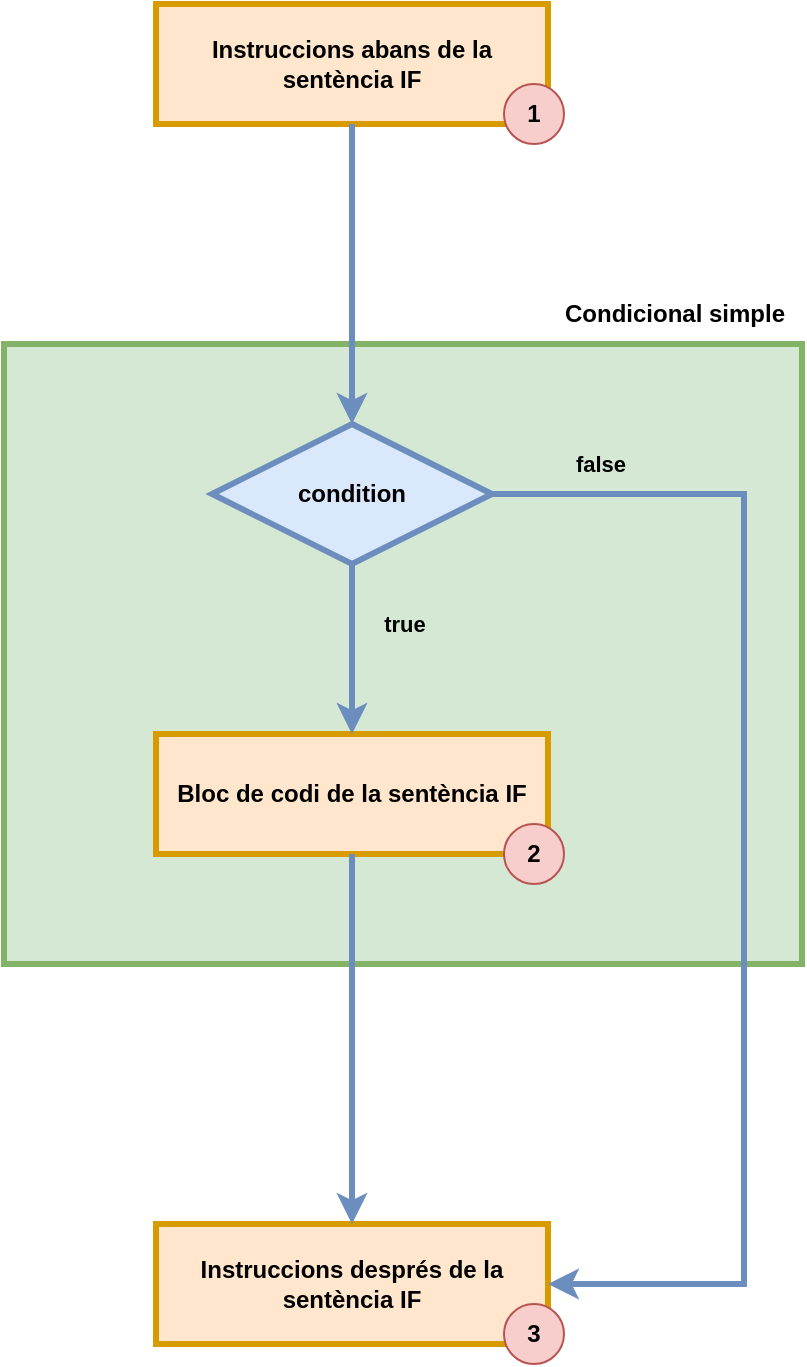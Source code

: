 <mxfile version="24.7.16">
  <diagram name="Page-1" id="pIJ1ZQ_ZNmlC9Ujet68F">
    <mxGraphModel dx="1434" dy="871" grid="1" gridSize="10" guides="1" tooltips="1" connect="1" arrows="1" fold="1" page="1" pageScale="1" pageWidth="827" pageHeight="1169" math="0" shadow="0">
      <root>
        <mxCell id="0" />
        <mxCell id="1" parent="0" />
        <mxCell id="fpEOohyaUf4AS9DzYO2--16" value="" style="verticalLabelPosition=top;verticalAlign=bottom;html=1;shape=mxgraph.basic.rect;fillColor2=none;strokeWidth=3;size=20;indent=100;fillColor=#d5e8d4;strokeColor=#82b366;align=right;horizontal=1;labelPosition=left;labelBackgroundColor=#ffffff;" vertex="1" parent="1">
          <mxGeometry x="240" y="330" width="399" height="310" as="geometry" />
        </mxCell>
        <mxCell id="fpEOohyaUf4AS9DzYO2--2" value="&lt;b&gt;Instruccions abans de la sentència IF&lt;/b&gt;" style="rounded=0;whiteSpace=wrap;html=1;fillColor=#ffe6cc;strokeColor=#d79b00;strokeWidth=3;" vertex="1" parent="1">
          <mxGeometry x="316" y="160" width="196" height="60" as="geometry" />
        </mxCell>
        <mxCell id="fpEOohyaUf4AS9DzYO2--3" value="&lt;b&gt;condition&lt;/b&gt;" style="strokeWidth=3;html=1;shape=mxgraph.flowchart.decision;whiteSpace=wrap;fillColor=#dae8fc;strokeColor=#6c8ebf;" vertex="1" parent="1">
          <mxGeometry x="344" y="370" width="140" height="70" as="geometry" />
        </mxCell>
        <mxCell id="fpEOohyaUf4AS9DzYO2--4" value="" style="endArrow=classic;html=1;rounded=0;entryX=0.5;entryY=0;entryDx=0;entryDy=0;entryPerimeter=0;fillColor=#dae8fc;strokeColor=#6c8ebf;strokeWidth=3;" edge="1" parent="1" source="fpEOohyaUf4AS9DzYO2--2" target="fpEOohyaUf4AS9DzYO2--3">
          <mxGeometry width="50" height="50" relative="1" as="geometry">
            <mxPoint x="390" y="570" as="sourcePoint" />
            <mxPoint x="540" y="380" as="targetPoint" />
          </mxGeometry>
        </mxCell>
        <mxCell id="fpEOohyaUf4AS9DzYO2--5" value="&lt;b&gt;Bloc de codi de la sentència IF&lt;br&gt;&lt;/b&gt;" style="rounded=0;whiteSpace=wrap;html=1;fillColor=#ffe6cc;strokeColor=#d79b00;strokeWidth=3;" vertex="1" parent="1">
          <mxGeometry x="316" y="525" width="196" height="60" as="geometry" />
        </mxCell>
        <mxCell id="fpEOohyaUf4AS9DzYO2--6" value="&lt;b&gt;true&lt;/b&gt;" style="endArrow=classic;html=1;rounded=0;exitX=0.5;exitY=1;exitDx=0;exitDy=0;exitPerimeter=0;fillColor=#dae8fc;strokeColor=#6c8ebf;curved=0;jumpSize=20;strokeWidth=3;labelBackgroundColor=#d5e8d4;" edge="1" parent="1" source="fpEOohyaUf4AS9DzYO2--3" target="fpEOohyaUf4AS9DzYO2--5">
          <mxGeometry x="-0.294" y="26" width="50" height="50" relative="1" as="geometry">
            <mxPoint x="360" y="570" as="sourcePoint" />
            <mxPoint x="410" y="520" as="targetPoint" />
            <mxPoint as="offset" />
          </mxGeometry>
        </mxCell>
        <mxCell id="fpEOohyaUf4AS9DzYO2--7" value="&lt;b&gt;Instruccions després de la sentència IF&lt;/b&gt;" style="rounded=0;whiteSpace=wrap;html=1;fillColor=#ffe6cc;strokeColor=#d79b00;strokeWidth=3;" vertex="1" parent="1">
          <mxGeometry x="316" y="770" width="196" height="60" as="geometry" />
        </mxCell>
        <mxCell id="fpEOohyaUf4AS9DzYO2--8" value="" style="endArrow=classic;html=1;rounded=0;entryX=0.5;entryY=0;entryDx=0;entryDy=0;fillColor=#dae8fc;strokeColor=#6c8ebf;strokeWidth=3;exitX=0.5;exitY=1;exitDx=0;exitDy=0;" edge="1" parent="1" source="fpEOohyaUf4AS9DzYO2--5" target="fpEOohyaUf4AS9DzYO2--7">
          <mxGeometry width="50" height="50" relative="1" as="geometry">
            <mxPoint x="414" y="600" as="sourcePoint" />
            <mxPoint x="414" y="680" as="targetPoint" />
          </mxGeometry>
        </mxCell>
        <mxCell id="fpEOohyaUf4AS9DzYO2--13" value="&lt;b&gt;false&lt;/b&gt;" style="endArrow=classic;html=1;rounded=0;exitX=1;exitY=0.5;exitDx=0;exitDy=0;exitPerimeter=0;edgeStyle=orthogonalEdgeStyle;entryX=1;entryY=0.5;entryDx=0;entryDy=0;strokeWidth=3;fillColor=#dae8fc;strokeColor=#6c8ebf;labelBackgroundColor=#d5e8d4;" edge="1" parent="1" source="fpEOohyaUf4AS9DzYO2--3" target="fpEOohyaUf4AS9DzYO2--7">
          <mxGeometry x="-0.826" y="15" width="50" height="50" relative="1" as="geometry">
            <mxPoint x="360" y="570" as="sourcePoint" />
            <mxPoint x="650" y="480" as="targetPoint" />
            <Array as="points">
              <mxPoint x="610" y="405" />
              <mxPoint x="610" y="800" />
            </Array>
            <mxPoint as="offset" />
          </mxGeometry>
        </mxCell>
        <mxCell id="fpEOohyaUf4AS9DzYO2--18" value="&lt;div&gt;&lt;b&gt;Condicional simple&lt;/b&gt;&lt;/div&gt;" style="text;html=1;align=center;verticalAlign=middle;resizable=0;points=[];autosize=1;strokeColor=none;fillColor=none;" vertex="1" parent="1">
          <mxGeometry x="510" y="300" width="130" height="30" as="geometry" />
        </mxCell>
        <mxCell id="fpEOohyaUf4AS9DzYO2--19" value="&lt;b&gt;1&lt;/b&gt;" style="ellipse;whiteSpace=wrap;html=1;aspect=fixed;fillColor=#f8cecc;strokeColor=#b85450;" vertex="1" parent="1">
          <mxGeometry x="490" y="200" width="30" height="30" as="geometry" />
        </mxCell>
        <mxCell id="fpEOohyaUf4AS9DzYO2--20" value="&lt;span&gt;2&lt;/span&gt;" style="ellipse;whiteSpace=wrap;html=1;aspect=fixed;fillColor=#f8cecc;strokeColor=#b85450;fontStyle=1" vertex="1" parent="1">
          <mxGeometry x="490" y="570" width="30" height="30" as="geometry" />
        </mxCell>
        <mxCell id="fpEOohyaUf4AS9DzYO2--21" value="&lt;b&gt;3&lt;/b&gt;" style="ellipse;whiteSpace=wrap;html=1;aspect=fixed;fillColor=#f8cecc;strokeColor=#b85450;" vertex="1" parent="1">
          <mxGeometry x="490" y="810" width="30" height="30" as="geometry" />
        </mxCell>
      </root>
    </mxGraphModel>
  </diagram>
</mxfile>
